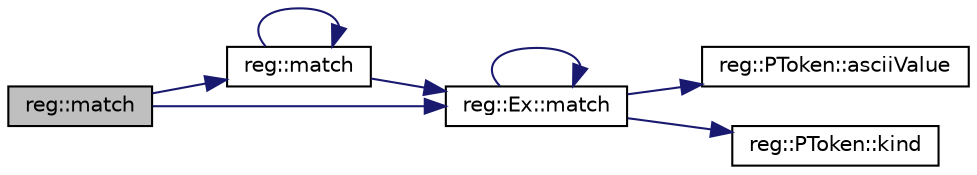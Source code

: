 digraph "reg::match"
{
 // LATEX_PDF_SIZE
  edge [fontname="Helvetica",fontsize="10",labelfontname="Helvetica",labelfontsize="10"];
  node [fontname="Helvetica",fontsize="10",shape=record];
  rankdir="LR";
  Node1 [label="reg::match",height=0.2,width=0.4,color="black", fillcolor="grey75", style="filled", fontcolor="black",tooltip=" "];
  Node1 -> Node2 [color="midnightblue",fontsize="10",style="solid",fontname="Helvetica"];
  Node2 [label="reg::match",height=0.2,width=0.4,color="black", fillcolor="white", style="filled",URL="$namespacereg.html#a1a29dcc7e2ccf462503adc5d496881ae",tooltip=" "];
  Node2 -> Node2 [color="midnightblue",fontsize="10",style="solid",fontname="Helvetica"];
  Node2 -> Node3 [color="midnightblue",fontsize="10",style="solid",fontname="Helvetica"];
  Node3 [label="reg::Ex::match",height=0.2,width=0.4,color="black", fillcolor="white", style="filled",URL="$classreg_1_1Ex.html#a9fc6293038a87e8995a13c0fdfd11499",tooltip=" "];
  Node3 -> Node4 [color="midnightblue",fontsize="10",style="solid",fontname="Helvetica"];
  Node4 [label="reg::PToken::asciiValue",height=0.2,width=0.4,color="black", fillcolor="white", style="filled",URL="$classreg_1_1PToken.html#a34589c92a4e8ff59eb14c5536e760929",tooltip=" "];
  Node3 -> Node5 [color="midnightblue",fontsize="10",style="solid",fontname="Helvetica"];
  Node5 [label="reg::PToken::kind",height=0.2,width=0.4,color="black", fillcolor="white", style="filled",URL="$classreg_1_1PToken.html#a5b947291aff91a346d6526074989a9fa",tooltip=" "];
  Node3 -> Node3 [color="midnightblue",fontsize="10",style="solid",fontname="Helvetica"];
  Node1 -> Node3 [color="midnightblue",fontsize="10",style="solid",fontname="Helvetica"];
}
